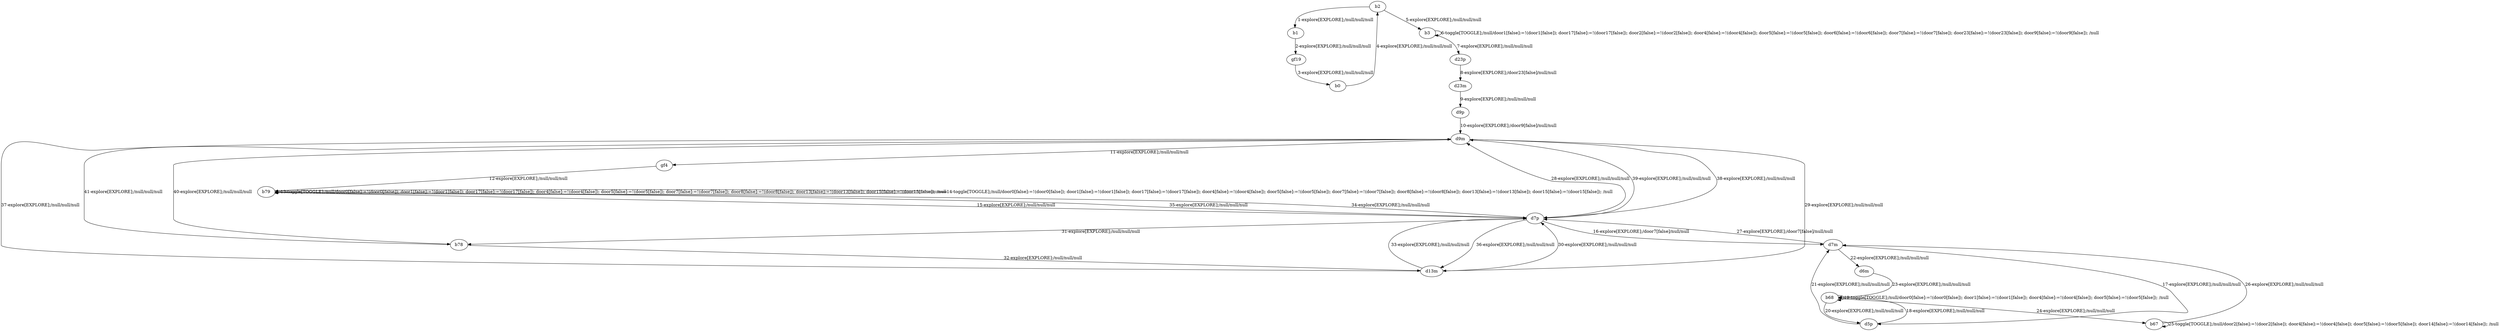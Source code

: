 # Total number of goals covered by this test: 4
# d9m --> b78
# d5p --> d7m
# d7m --> d6m
# b67 --> d7m

digraph g {
"b2" -> "b1" [label = "1-explore[EXPLORE];/null/null/null"];
"b1" -> "gf19" [label = "2-explore[EXPLORE];/null/null/null"];
"gf19" -> "b0" [label = "3-explore[EXPLORE];/null/null/null"];
"b0" -> "b2" [label = "4-explore[EXPLORE];/null/null/null"];
"b2" -> "b3" [label = "5-explore[EXPLORE];/null/null/null"];
"b3" -> "b3" [label = "6-toggle[TOGGLE];/null/door1[false]:=!(door1[false]); door17[false]:=!(door17[false]); door2[false]:=!(door2[false]); door4[false]:=!(door4[false]); door5[false]:=!(door5[false]); door6[false]:=!(door6[false]); door7[false]:=!(door7[false]); door23[false]:=!(door23[false]); door9[false]:=!(door9[false]); /null"];
"b3" -> "d23p" [label = "7-explore[EXPLORE];/null/null/null"];
"d23p" -> "d23m" [label = "8-explore[EXPLORE];/door23[false]/null/null"];
"d23m" -> "d9p" [label = "9-explore[EXPLORE];/null/null/null"];
"d9p" -> "d9m" [label = "10-explore[EXPLORE];/door9[false]/null/null"];
"d9m" -> "gf4" [label = "11-explore[EXPLORE];/null/null/null"];
"gf4" -> "b79" [label = "12-explore[EXPLORE];/null/null/null"];
"b79" -> "b79" [label = "13-toggle[TOGGLE];/null/door0[false]:=!(door0[false]); door1[false]:=!(door1[false]); door17[false]:=!(door17[false]); door4[false]:=!(door4[false]); door5[false]:=!(door5[false]); door7[false]:=!(door7[false]); door8[false]:=!(door8[false]); door13[false]:=!(door13[false]); door15[false]:=!(door15[false]); /null"];
"b79" -> "b79" [label = "14-toggle[TOGGLE];/null/door0[false]:=!(door0[false]); door1[false]:=!(door1[false]); door17[false]:=!(door17[false]); door4[false]:=!(door4[false]); door5[false]:=!(door5[false]); door7[false]:=!(door7[false]); door8[false]:=!(door8[false]); door13[false]:=!(door13[false]); door15[false]:=!(door15[false]); /null"];
"b79" -> "d7p" [label = "15-explore[EXPLORE];/null/null/null"];
"d7p" -> "d7m" [label = "16-explore[EXPLORE];/door7[false]/null/null"];
"d7m" -> "d5p" [label = "17-explore[EXPLORE];/null/null/null"];
"d5p" -> "b68" [label = "18-explore[EXPLORE];/null/null/null"];
"b68" -> "b68" [label = "19-toggle[TOGGLE];/null/door0[false]:=!(door0[false]); door1[false]:=!(door1[false]); door4[false]:=!(door4[false]); door5[false]:=!(door5[false]); /null"];
"b68" -> "d5p" [label = "20-explore[EXPLORE];/null/null/null"];
"d5p" -> "d7m" [label = "21-explore[EXPLORE];/null/null/null"];
"d7m" -> "d6m" [label = "22-explore[EXPLORE];/null/null/null"];
"d6m" -> "b68" [label = "23-explore[EXPLORE];/null/null/null"];
"b68" -> "b67" [label = "24-explore[EXPLORE];/null/null/null"];
"b67" -> "b67" [label = "25-toggle[TOGGLE];/null/door2[false]:=!(door2[false]); door4[false]:=!(door4[false]); door5[false]:=!(door5[false]); door14[false]:=!(door14[false]); /null"];
"b67" -> "d7m" [label = "26-explore[EXPLORE];/null/null/null"];
"d7m" -> "d7p" [label = "27-explore[EXPLORE];/door7[false]/null/null"];
"d7p" -> "d9m" [label = "28-explore[EXPLORE];/null/null/null"];
"d9m" -> "d13m" [label = "29-explore[EXPLORE];/null/null/null"];
"d13m" -> "d7p" [label = "30-explore[EXPLORE];/null/null/null"];
"d7p" -> "b78" [label = "31-explore[EXPLORE];/null/null/null"];
"b78" -> "d13m" [label = "32-explore[EXPLORE];/null/null/null"];
"d13m" -> "d7p" [label = "33-explore[EXPLORE];/null/null/null"];
"d7p" -> "b79" [label = "34-explore[EXPLORE];/null/null/null"];
"b79" -> "d7p" [label = "35-explore[EXPLORE];/null/null/null"];
"d7p" -> "d13m" [label = "36-explore[EXPLORE];/null/null/null"];
"d13m" -> "d9m" [label = "37-explore[EXPLORE];/null/null/null"];
"d9m" -> "d7p" [label = "38-explore[EXPLORE];/null/null/null"];
"d7p" -> "d9m" [label = "39-explore[EXPLORE];/null/null/null"];
"d9m" -> "b78" [label = "40-explore[EXPLORE];/null/null/null"];
"b78" -> "d9m" [label = "41-explore[EXPLORE];/null/null/null"];
}